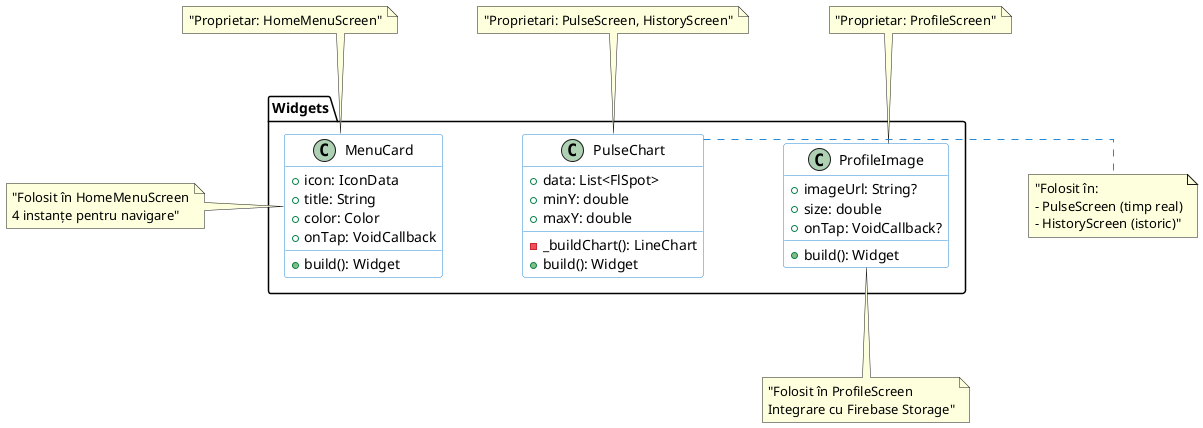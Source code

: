 @startuml ROZvita Health - Widgets Diagram

' Configurare layout
skinparam linetype ortho
skinparam nodesep 80
skinparam ranksep 100

skinparam class {
    BackgroundColor White
    ArrowColor #2688d4
    BorderColor #2688d4
}

package "Widgets" {
    class MenuCard {
        + icon: IconData
        + title: String
        + color: Color
        + onTap: VoidCallback
        + build(): Widget
    }

    class PulseChart {
        + data: List<FlSpot>
        + minY: double
        + maxY: double
        - _buildChart(): LineChart
        + build(): Widget
    }

    class ProfileImage {
        + imageUrl: String?
        + size: double
        + onTap: VoidCallback?
        + build(): Widget
    }
}

' Note despre utilizare
note left of MenuCard : "Folosit în HomeMenuScreen\n4 instanțe pentru navigare"
note right of PulseChart : "Folosit în:\n- PulseScreen (timp real)\n- HistoryScreen (istoric)"
note bottom of ProfileImage : "Folosit în ProfileScreen\nIntegrare cu Firebase Storage"

' Relații cu alte module (externe)
note top of MenuCard : "Proprietar: HomeMenuScreen"
note top of PulseChart : "Proprietari: PulseScreen, HistoryScreen"
note top of ProfileImage : "Proprietar: ProfileScreen"

@enduml
